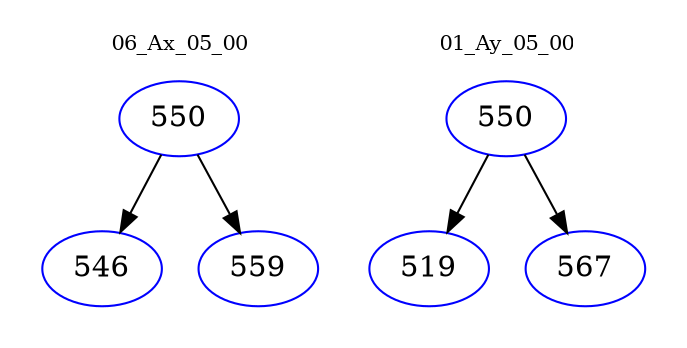 digraph{
subgraph cluster_0 {
color = white
label = "06_Ax_05_00";
fontsize=10;
T0_550 [label="550", color="blue"]
T0_550 -> T0_546 [color="black"]
T0_546 [label="546", color="blue"]
T0_550 -> T0_559 [color="black"]
T0_559 [label="559", color="blue"]
}
subgraph cluster_1 {
color = white
label = "01_Ay_05_00";
fontsize=10;
T1_550 [label="550", color="blue"]
T1_550 -> T1_519 [color="black"]
T1_519 [label="519", color="blue"]
T1_550 -> T1_567 [color="black"]
T1_567 [label="567", color="blue"]
}
}
